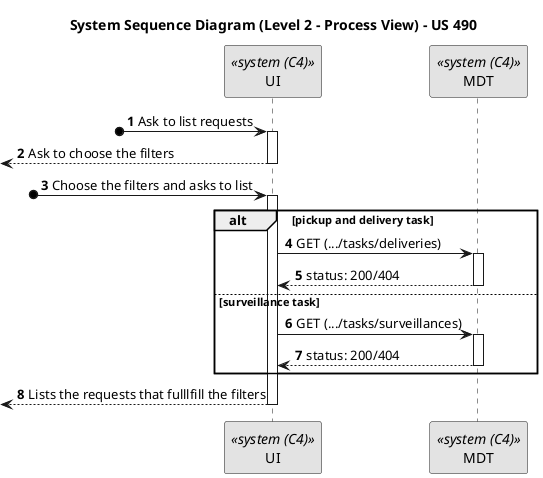 @startuml
skinparam monochrome true
skinparam packageStyle rectangle
skinparam shadowing false

title System Sequence Diagram (Level 2 - Process View) - US 490
autonumber

participant "UI" as UI <<system (C4)>>
participant "MDT" as MDT <<system (C4)>>

?o-> UI : Ask to list requests
activate UI

<-- UI : Ask to choose the filters
deactivate UI

?o-> UI : Choose the filters and asks to list
activate UI

   alt pickup and delivery task
           UI -> MDT : GET (.../tasks/deliveries)
           activate MDT
               UI <-- MDT : status: 200/404
           deactivate MDT
   else surveillance task
          UI -> MDT : GET (.../tasks/surveillances)
          activate MDT
              UI <-- MDT : status: 200/404
          deactivate MDT
   end

<-- UI : Lists the requests that fulllfill the filters
deactivate UI

@enduml